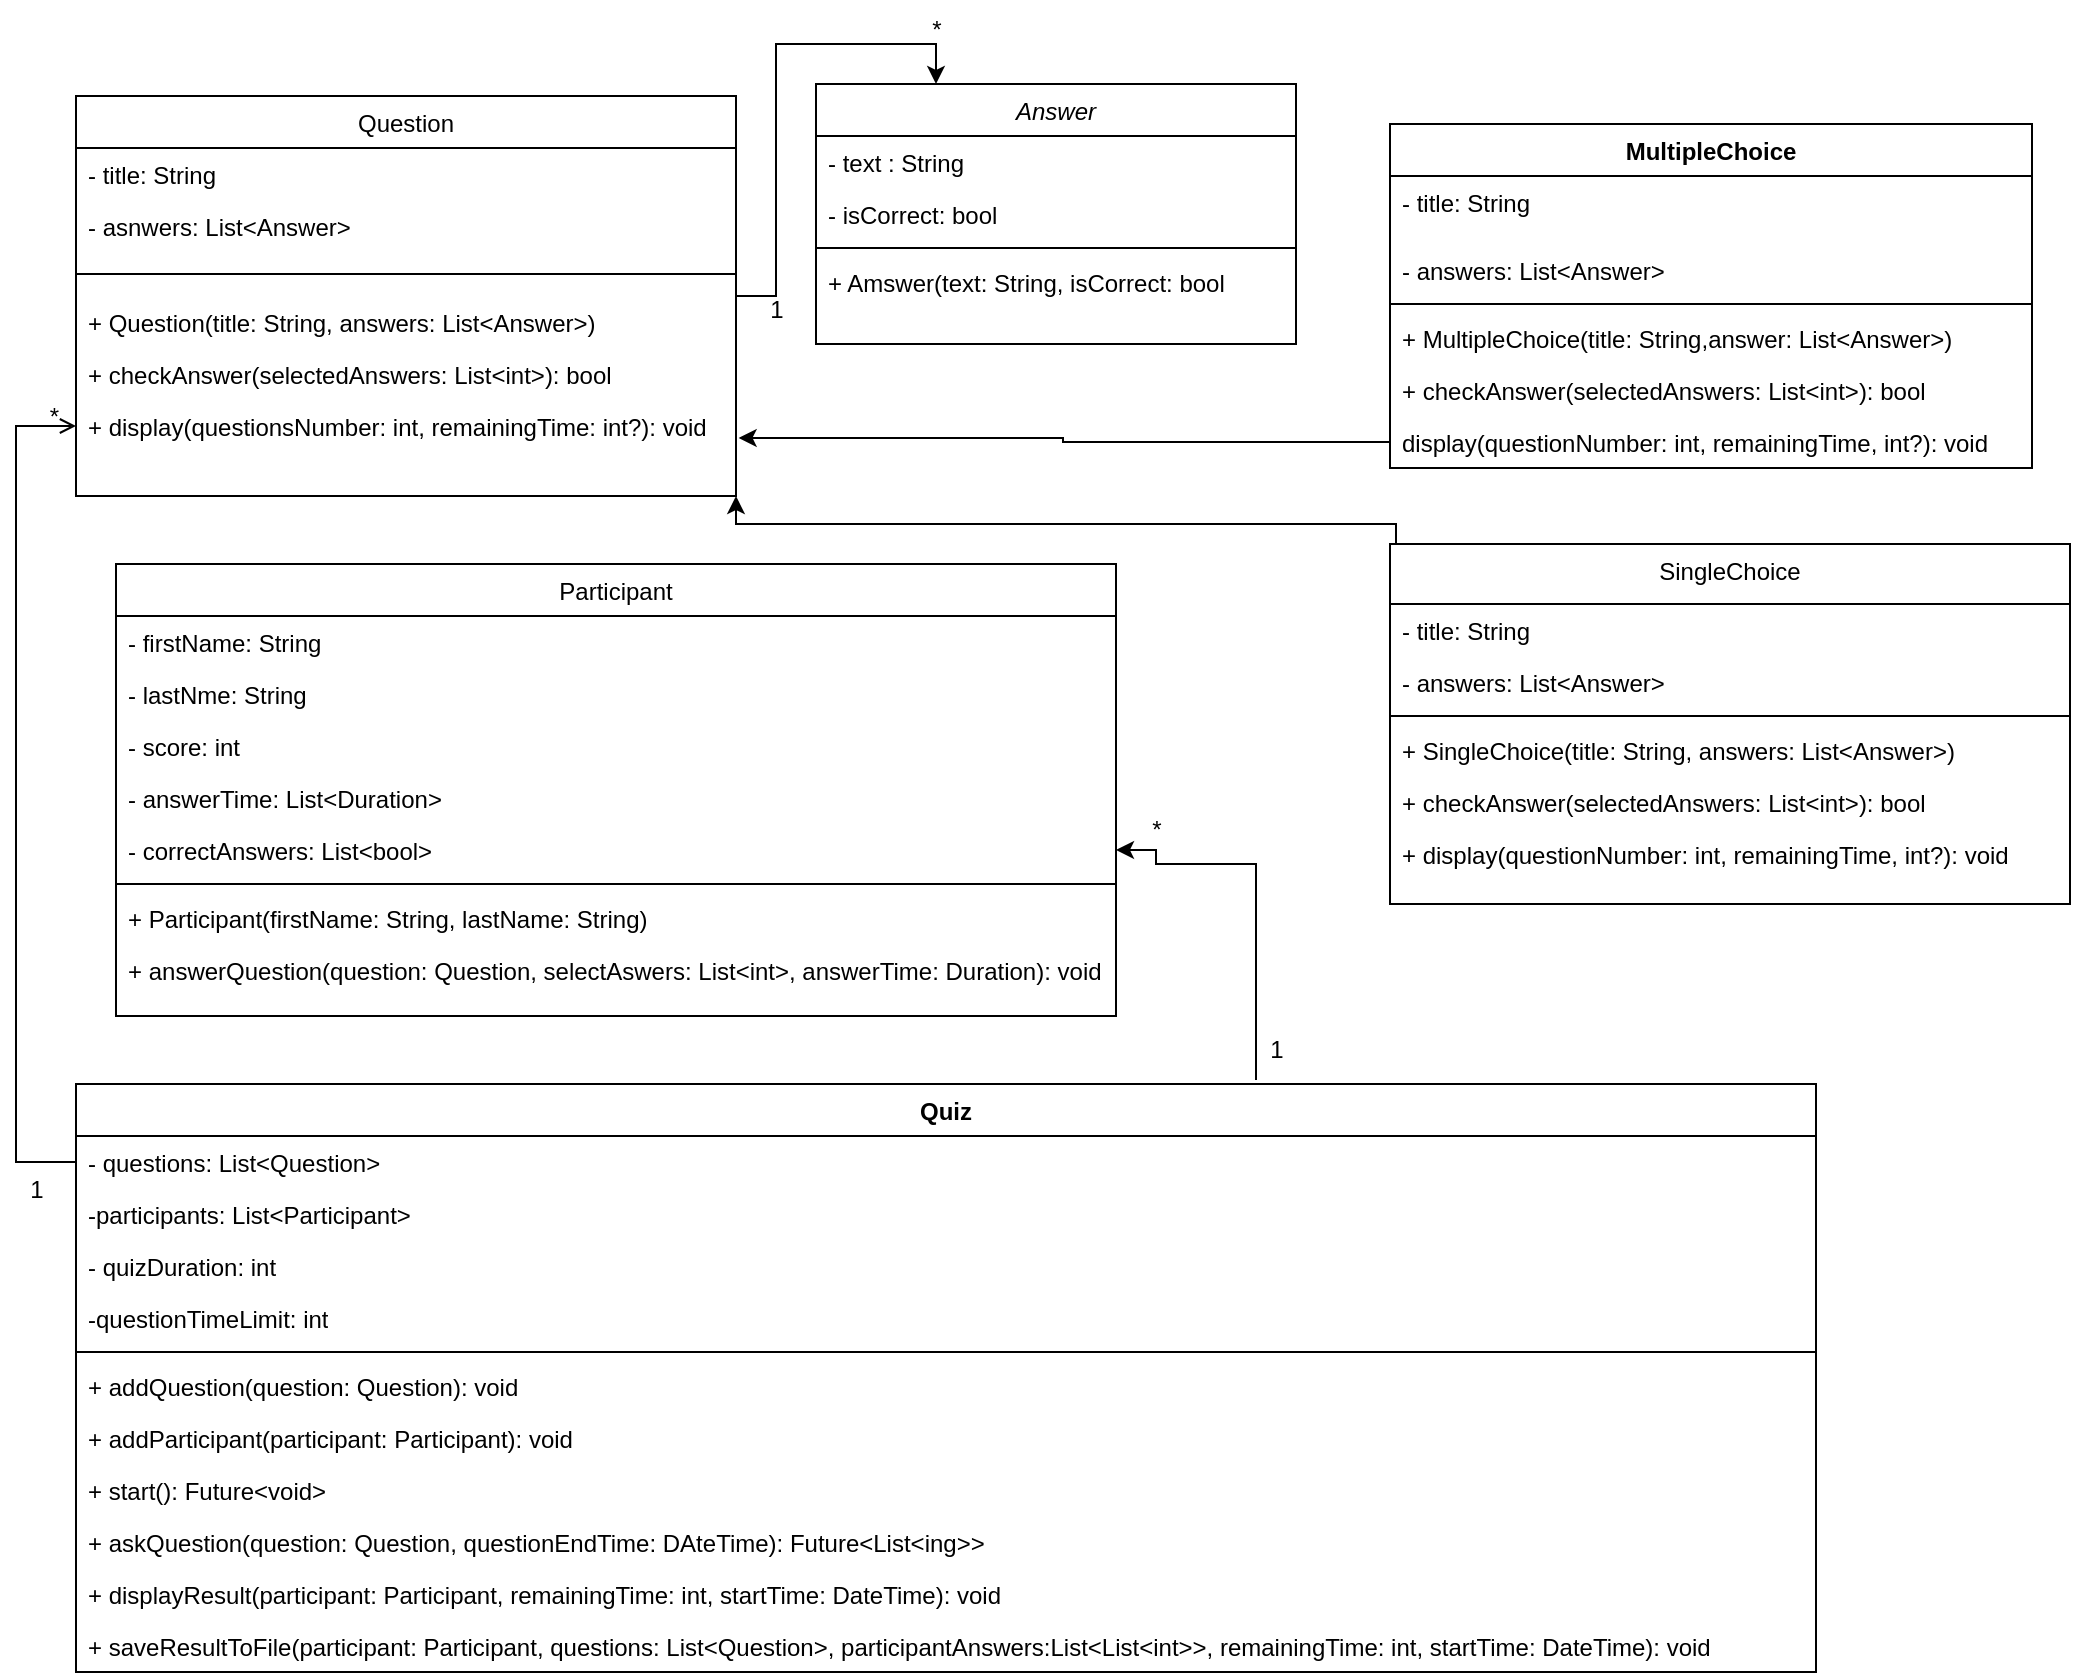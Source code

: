 <mxfile version="24.7.17">
  <diagram id="C5RBs43oDa-KdzZeNtuy" name="Page-1">
    <mxGraphModel dx="1803" dy="1040" grid="1" gridSize="10" guides="1" tooltips="1" connect="1" arrows="1" fold="1" page="1" pageScale="1" pageWidth="827" pageHeight="1169" math="0" shadow="0">
      <root>
        <mxCell id="WIyWlLk6GJQsqaUBKTNV-0" />
        <mxCell id="WIyWlLk6GJQsqaUBKTNV-1" parent="WIyWlLk6GJQsqaUBKTNV-0" />
        <mxCell id="zkfFHV4jXpPFQw0GAbJ--0" value="Answer" style="swimlane;fontStyle=2;align=center;verticalAlign=top;childLayout=stackLayout;horizontal=1;startSize=26;horizontalStack=0;resizeParent=1;resizeLast=0;collapsible=1;marginBottom=0;rounded=0;shadow=0;strokeWidth=1;" parent="WIyWlLk6GJQsqaUBKTNV-1" vertex="1">
          <mxGeometry x="540" y="50" width="240" height="130" as="geometry">
            <mxRectangle x="230" y="140" width="160" height="26" as="alternateBounds" />
          </mxGeometry>
        </mxCell>
        <mxCell id="zkfFHV4jXpPFQw0GAbJ--1" value="- text : String" style="text;align=left;verticalAlign=top;spacingLeft=4;spacingRight=4;overflow=hidden;rotatable=0;points=[[0,0.5],[1,0.5]];portConstraint=eastwest;" parent="zkfFHV4jXpPFQw0GAbJ--0" vertex="1">
          <mxGeometry y="26" width="240" height="26" as="geometry" />
        </mxCell>
        <mxCell id="zkfFHV4jXpPFQw0GAbJ--2" value="- isCorrect: bool" style="text;align=left;verticalAlign=top;spacingLeft=4;spacingRight=4;overflow=hidden;rotatable=0;points=[[0,0.5],[1,0.5]];portConstraint=eastwest;rounded=0;shadow=0;html=0;" parent="zkfFHV4jXpPFQw0GAbJ--0" vertex="1">
          <mxGeometry y="52" width="240" height="26" as="geometry" />
        </mxCell>
        <mxCell id="zkfFHV4jXpPFQw0GAbJ--4" value="" style="line;html=1;strokeWidth=1;align=left;verticalAlign=middle;spacingTop=-1;spacingLeft=3;spacingRight=3;rotatable=0;labelPosition=right;points=[];portConstraint=eastwest;" parent="zkfFHV4jXpPFQw0GAbJ--0" vertex="1">
          <mxGeometry y="78" width="240" height="8" as="geometry" />
        </mxCell>
        <mxCell id="zkfFHV4jXpPFQw0GAbJ--5" value="+ Amswer(text: String, isCorrect: bool" style="text;align=left;verticalAlign=top;spacingLeft=4;spacingRight=4;overflow=hidden;rotatable=0;points=[[0,0.5],[1,0.5]];portConstraint=eastwest;" parent="zkfFHV4jXpPFQw0GAbJ--0" vertex="1">
          <mxGeometry y="86" width="240" height="26" as="geometry" />
        </mxCell>
        <mxCell id="kJbKU82Dgfi0kwBJ2Pi1-64" style="edgeStyle=orthogonalEdgeStyle;rounded=0;orthogonalLoop=1;jettySize=auto;html=1;entryX=0.25;entryY=0;entryDx=0;entryDy=0;" edge="1" parent="WIyWlLk6GJQsqaUBKTNV-1" source="zkfFHV4jXpPFQw0GAbJ--6" target="zkfFHV4jXpPFQw0GAbJ--0">
          <mxGeometry relative="1" as="geometry" />
        </mxCell>
        <mxCell id="zkfFHV4jXpPFQw0GAbJ--6" value="Question" style="swimlane;fontStyle=0;align=center;verticalAlign=top;childLayout=stackLayout;horizontal=1;startSize=26;horizontalStack=0;resizeParent=1;resizeLast=0;collapsible=1;marginBottom=0;rounded=0;shadow=0;strokeWidth=1;" parent="WIyWlLk6GJQsqaUBKTNV-1" vertex="1">
          <mxGeometry x="170" y="56" width="330" height="200" as="geometry">
            <mxRectangle x="130" y="380" width="160" height="26" as="alternateBounds" />
          </mxGeometry>
        </mxCell>
        <mxCell id="zkfFHV4jXpPFQw0GAbJ--8" value="- title: String&#xa;" style="text;align=left;verticalAlign=top;spacingLeft=4;spacingRight=4;overflow=hidden;rotatable=0;points=[[0,0.5],[1,0.5]];portConstraint=eastwest;rounded=0;shadow=0;html=0;" parent="zkfFHV4jXpPFQw0GAbJ--6" vertex="1">
          <mxGeometry y="26" width="330" height="26" as="geometry" />
        </mxCell>
        <mxCell id="kJbKU82Dgfi0kwBJ2Pi1-1" value="- asnwers: List&lt;Answer&gt;" style="text;align=left;verticalAlign=top;spacingLeft=4;spacingRight=4;overflow=hidden;rotatable=0;points=[[0,0.5],[1,0.5]];portConstraint=eastwest;rounded=0;shadow=0;html=0;" vertex="1" parent="zkfFHV4jXpPFQw0GAbJ--6">
          <mxGeometry y="52" width="330" height="26" as="geometry" />
        </mxCell>
        <mxCell id="zkfFHV4jXpPFQw0GAbJ--9" value="" style="line;html=1;strokeWidth=1;align=left;verticalAlign=middle;spacingTop=-1;spacingLeft=3;spacingRight=3;rotatable=0;labelPosition=right;points=[];portConstraint=eastwest;" parent="zkfFHV4jXpPFQw0GAbJ--6" vertex="1">
          <mxGeometry y="78" width="330" height="22" as="geometry" />
        </mxCell>
        <mxCell id="kJbKU82Dgfi0kwBJ2Pi1-2" value="+ Question(title: String, answers: List&lt;Answer&gt;)" style="text;align=left;verticalAlign=top;spacingLeft=4;spacingRight=4;overflow=hidden;rotatable=0;points=[[0,0.5],[1,0.5]];portConstraint=eastwest;rounded=0;shadow=0;html=0;" vertex="1" parent="zkfFHV4jXpPFQw0GAbJ--6">
          <mxGeometry y="100" width="330" height="26" as="geometry" />
        </mxCell>
        <mxCell id="kJbKU82Dgfi0kwBJ2Pi1-7" value="+ checkAnswer(selectedAnswers: List&lt;int&gt;): bool" style="text;align=left;verticalAlign=top;spacingLeft=4;spacingRight=4;overflow=hidden;rotatable=0;points=[[0,0.5],[1,0.5]];portConstraint=eastwest;rounded=0;shadow=0;html=0;" vertex="1" parent="zkfFHV4jXpPFQw0GAbJ--6">
          <mxGeometry y="126" width="330" height="26" as="geometry" />
        </mxCell>
        <mxCell id="kJbKU82Dgfi0kwBJ2Pi1-8" value="+ display(questionsNumber: int, remainingTime: int?): void" style="text;align=left;verticalAlign=top;spacingLeft=4;spacingRight=4;overflow=hidden;rotatable=0;points=[[0,0.5],[1,0.5]];portConstraint=eastwest;rounded=0;shadow=0;html=0;" vertex="1" parent="zkfFHV4jXpPFQw0GAbJ--6">
          <mxGeometry y="152" width="330" height="26" as="geometry" />
        </mxCell>
        <mxCell id="zkfFHV4jXpPFQw0GAbJ--13" value="SingleChoice" style="swimlane;fontStyle=0;align=center;verticalAlign=top;childLayout=stackLayout;horizontal=1;startSize=30;horizontalStack=0;resizeParent=1;resizeLast=0;collapsible=1;marginBottom=0;rounded=0;shadow=0;strokeWidth=1;" parent="WIyWlLk6GJQsqaUBKTNV-1" vertex="1">
          <mxGeometry x="827" y="280" width="340" height="180" as="geometry">
            <mxRectangle x="340" y="380" width="170" height="26" as="alternateBounds" />
          </mxGeometry>
        </mxCell>
        <mxCell id="zkfFHV4jXpPFQw0GAbJ--14" value="- title: String" style="text;align=left;verticalAlign=top;spacingLeft=4;spacingRight=4;overflow=hidden;rotatable=0;points=[[0,0.5],[1,0.5]];portConstraint=eastwest;" parent="zkfFHV4jXpPFQw0GAbJ--13" vertex="1">
          <mxGeometry y="30" width="340" height="26" as="geometry" />
        </mxCell>
        <mxCell id="kJbKU82Dgfi0kwBJ2Pi1-12" value="- answers: List&lt;Answer&gt;" style="text;align=left;verticalAlign=top;spacingLeft=4;spacingRight=4;overflow=hidden;rotatable=0;points=[[0,0.5],[1,0.5]];portConstraint=eastwest;" vertex="1" parent="zkfFHV4jXpPFQw0GAbJ--13">
          <mxGeometry y="56" width="340" height="26" as="geometry" />
        </mxCell>
        <mxCell id="zkfFHV4jXpPFQw0GAbJ--15" value="" style="line;html=1;strokeWidth=1;align=left;verticalAlign=middle;spacingTop=-1;spacingLeft=3;spacingRight=3;rotatable=0;labelPosition=right;points=[];portConstraint=eastwest;" parent="zkfFHV4jXpPFQw0GAbJ--13" vertex="1">
          <mxGeometry y="82" width="340" height="8" as="geometry" />
        </mxCell>
        <mxCell id="kJbKU82Dgfi0kwBJ2Pi1-15" value="+ SingleChoice(title: String, answers: List&lt;Answer&gt;)" style="text;align=left;verticalAlign=top;spacingLeft=4;spacingRight=4;overflow=hidden;rotatable=0;points=[[0,0.5],[1,0.5]];portConstraint=eastwest;" vertex="1" parent="zkfFHV4jXpPFQw0GAbJ--13">
          <mxGeometry y="90" width="340" height="26" as="geometry" />
        </mxCell>
        <mxCell id="kJbKU82Dgfi0kwBJ2Pi1-16" value="+ checkAnswer(selectedAnswers: List&lt;int&gt;): bool" style="text;align=left;verticalAlign=top;spacingLeft=4;spacingRight=4;overflow=hidden;rotatable=0;points=[[0,0.5],[1,0.5]];portConstraint=eastwest;" vertex="1" parent="zkfFHV4jXpPFQw0GAbJ--13">
          <mxGeometry y="116" width="340" height="26" as="geometry" />
        </mxCell>
        <mxCell id="kJbKU82Dgfi0kwBJ2Pi1-17" value="+ display(questionNumber: int, remainingTime, int?): void" style="text;align=left;verticalAlign=top;spacingLeft=4;spacingRight=4;overflow=hidden;rotatable=0;points=[[0,0.5],[1,0.5]];portConstraint=eastwest;" vertex="1" parent="zkfFHV4jXpPFQw0GAbJ--13">
          <mxGeometry y="142" width="340" height="26" as="geometry" />
        </mxCell>
        <mxCell id="zkfFHV4jXpPFQw0GAbJ--17" value="Participant" style="swimlane;fontStyle=0;align=center;verticalAlign=top;childLayout=stackLayout;horizontal=1;startSize=26;horizontalStack=0;resizeParent=1;resizeLast=0;collapsible=1;marginBottom=0;rounded=0;shadow=0;strokeWidth=1;" parent="WIyWlLk6GJQsqaUBKTNV-1" vertex="1">
          <mxGeometry x="190" y="290" width="500" height="226" as="geometry">
            <mxRectangle x="550" y="140" width="160" height="26" as="alternateBounds" />
          </mxGeometry>
        </mxCell>
        <mxCell id="zkfFHV4jXpPFQw0GAbJ--18" value="- firstName: String " style="text;align=left;verticalAlign=top;spacingLeft=4;spacingRight=4;overflow=hidden;rotatable=0;points=[[0,0.5],[1,0.5]];portConstraint=eastwest;" parent="zkfFHV4jXpPFQw0GAbJ--17" vertex="1">
          <mxGeometry y="26" width="500" height="26" as="geometry" />
        </mxCell>
        <mxCell id="zkfFHV4jXpPFQw0GAbJ--19" value="- lastNme: String" style="text;align=left;verticalAlign=top;spacingLeft=4;spacingRight=4;overflow=hidden;rotatable=0;points=[[0,0.5],[1,0.5]];portConstraint=eastwest;rounded=0;shadow=0;html=0;" parent="zkfFHV4jXpPFQw0GAbJ--17" vertex="1">
          <mxGeometry y="52" width="500" height="26" as="geometry" />
        </mxCell>
        <mxCell id="zkfFHV4jXpPFQw0GAbJ--20" value="- score: int " style="text;align=left;verticalAlign=top;spacingLeft=4;spacingRight=4;overflow=hidden;rotatable=0;points=[[0,0.5],[1,0.5]];portConstraint=eastwest;rounded=0;shadow=0;html=0;" parent="zkfFHV4jXpPFQw0GAbJ--17" vertex="1">
          <mxGeometry y="78" width="500" height="26" as="geometry" />
        </mxCell>
        <mxCell id="zkfFHV4jXpPFQw0GAbJ--21" value="- answerTime: List&lt;Duration&gt;&#xa;" style="text;align=left;verticalAlign=top;spacingLeft=4;spacingRight=4;overflow=hidden;rotatable=0;points=[[0,0.5],[1,0.5]];portConstraint=eastwest;rounded=0;shadow=0;html=0;" parent="zkfFHV4jXpPFQw0GAbJ--17" vertex="1">
          <mxGeometry y="104" width="500" height="26" as="geometry" />
        </mxCell>
        <mxCell id="zkfFHV4jXpPFQw0GAbJ--22" value="- correctAnswers: List&lt;bool&gt;" style="text;align=left;verticalAlign=top;spacingLeft=4;spacingRight=4;overflow=hidden;rotatable=0;points=[[0,0.5],[1,0.5]];portConstraint=eastwest;rounded=0;shadow=0;html=0;" parent="zkfFHV4jXpPFQw0GAbJ--17" vertex="1">
          <mxGeometry y="130" width="500" height="26" as="geometry" />
        </mxCell>
        <mxCell id="zkfFHV4jXpPFQw0GAbJ--23" value="" style="line;html=1;strokeWidth=1;align=left;verticalAlign=middle;spacingTop=-1;spacingLeft=3;spacingRight=3;rotatable=0;labelPosition=right;points=[];portConstraint=eastwest;" parent="zkfFHV4jXpPFQw0GAbJ--17" vertex="1">
          <mxGeometry y="156" width="500" height="8" as="geometry" />
        </mxCell>
        <mxCell id="zkfFHV4jXpPFQw0GAbJ--24" value="+ Participant(firstName: String, lastName: String)" style="text;align=left;verticalAlign=top;spacingLeft=4;spacingRight=4;overflow=hidden;rotatable=0;points=[[0,0.5],[1,0.5]];portConstraint=eastwest;" parent="zkfFHV4jXpPFQw0GAbJ--17" vertex="1">
          <mxGeometry y="164" width="500" height="26" as="geometry" />
        </mxCell>
        <mxCell id="zkfFHV4jXpPFQw0GAbJ--25" value="+ answerQuestion(question: Question, selectAswers: List&lt;int&gt;, answerTime: Duration): void" style="text;align=left;verticalAlign=top;spacingLeft=4;spacingRight=4;overflow=hidden;rotatable=0;points=[[0,0.5],[1,0.5]];portConstraint=eastwest;" parent="zkfFHV4jXpPFQw0GAbJ--17" vertex="1">
          <mxGeometry y="190" width="500" height="26" as="geometry" />
        </mxCell>
        <mxCell id="kJbKU82Dgfi0kwBJ2Pi1-26" value="MultipleChoice" style="swimlane;fontStyle=1;align=center;verticalAlign=top;childLayout=stackLayout;horizontal=1;startSize=26;horizontalStack=0;resizeParent=1;resizeParentMax=0;resizeLast=0;collapsible=1;marginBottom=0;whiteSpace=wrap;html=1;" vertex="1" parent="WIyWlLk6GJQsqaUBKTNV-1">
          <mxGeometry x="827" y="70" width="321" height="172" as="geometry" />
        </mxCell>
        <mxCell id="kJbKU82Dgfi0kwBJ2Pi1-27" value="- title: String" style="text;strokeColor=none;fillColor=none;align=left;verticalAlign=top;spacingLeft=4;spacingRight=4;overflow=hidden;rotatable=0;points=[[0,0.5],[1,0.5]];portConstraint=eastwest;whiteSpace=wrap;html=1;" vertex="1" parent="kJbKU82Dgfi0kwBJ2Pi1-26">
          <mxGeometry y="26" width="321" height="34" as="geometry" />
        </mxCell>
        <mxCell id="kJbKU82Dgfi0kwBJ2Pi1-29" value="- answers: List&amp;lt;Answer&amp;gt;" style="text;strokeColor=none;fillColor=none;align=left;verticalAlign=top;spacingLeft=4;spacingRight=4;overflow=hidden;rotatable=0;points=[[0,0.5],[1,0.5]];portConstraint=eastwest;whiteSpace=wrap;html=1;" vertex="1" parent="kJbKU82Dgfi0kwBJ2Pi1-26">
          <mxGeometry y="60" width="321" height="26" as="geometry" />
        </mxCell>
        <mxCell id="kJbKU82Dgfi0kwBJ2Pi1-28" value="" style="line;strokeWidth=1;fillColor=none;align=left;verticalAlign=middle;spacingTop=-1;spacingLeft=3;spacingRight=3;rotatable=0;labelPosition=right;points=[];portConstraint=eastwest;strokeColor=inherit;" vertex="1" parent="kJbKU82Dgfi0kwBJ2Pi1-26">
          <mxGeometry y="86" width="321" height="8" as="geometry" />
        </mxCell>
        <mxCell id="kJbKU82Dgfi0kwBJ2Pi1-30" value="+ MultipleChoice(title: String,answer: List&amp;lt;Answer&amp;gt;)" style="text;strokeColor=none;fillColor=none;align=left;verticalAlign=top;spacingLeft=4;spacingRight=4;overflow=hidden;rotatable=0;points=[[0,0.5],[1,0.5]];portConstraint=eastwest;whiteSpace=wrap;html=1;" vertex="1" parent="kJbKU82Dgfi0kwBJ2Pi1-26">
          <mxGeometry y="94" width="321" height="26" as="geometry" />
        </mxCell>
        <mxCell id="kJbKU82Dgfi0kwBJ2Pi1-31" value="&lt;span style=&quot;text-wrap: nowrap;&quot;&gt;+ checkAnswer(selectedAnswers: List&amp;lt;int&amp;gt;): bool&lt;/span&gt;" style="text;strokeColor=none;fillColor=none;align=left;verticalAlign=top;spacingLeft=4;spacingRight=4;overflow=hidden;rotatable=0;points=[[0,0.5],[1,0.5]];portConstraint=eastwest;whiteSpace=wrap;html=1;" vertex="1" parent="kJbKU82Dgfi0kwBJ2Pi1-26">
          <mxGeometry y="120" width="321" height="26" as="geometry" />
        </mxCell>
        <mxCell id="kJbKU82Dgfi0kwBJ2Pi1-32" value="&lt;span style=&quot;text-wrap: nowrap;&quot;&gt;display(questionNumber: int, remainingTime, int?): void&lt;/span&gt;" style="text;strokeColor=none;fillColor=none;align=left;verticalAlign=top;spacingLeft=4;spacingRight=4;overflow=hidden;rotatable=0;points=[[0,0.5],[1,0.5]];portConstraint=eastwest;whiteSpace=wrap;html=1;" vertex="1" parent="kJbKU82Dgfi0kwBJ2Pi1-26">
          <mxGeometry y="146" width="321" height="26" as="geometry" />
        </mxCell>
        <mxCell id="kJbKU82Dgfi0kwBJ2Pi1-53" value="" style="edgeStyle=orthogonalEdgeStyle;rounded=0;orthogonalLoop=1;jettySize=auto;html=1;entryX=1;entryY=0.5;entryDx=0;entryDy=0;" edge="1" parent="WIyWlLk6GJQsqaUBKTNV-1" target="zkfFHV4jXpPFQw0GAbJ--22">
          <mxGeometry relative="1" as="geometry">
            <mxPoint x="760" y="548" as="sourcePoint" />
            <Array as="points">
              <mxPoint x="760" y="440" />
              <mxPoint x="710" y="440" />
              <mxPoint x="710" y="433" />
            </Array>
          </mxGeometry>
        </mxCell>
        <mxCell id="kJbKU82Dgfi0kwBJ2Pi1-35" value="Quiz" style="swimlane;fontStyle=1;align=center;verticalAlign=top;childLayout=stackLayout;horizontal=1;startSize=26;horizontalStack=0;resizeParent=1;resizeParentMax=0;resizeLast=0;collapsible=1;marginBottom=0;whiteSpace=wrap;html=1;" vertex="1" parent="WIyWlLk6GJQsqaUBKTNV-1">
          <mxGeometry x="170" y="550" width="870" height="294" as="geometry" />
        </mxCell>
        <mxCell id="kJbKU82Dgfi0kwBJ2Pi1-36" value="- questions: List&amp;lt;Question&amp;gt;" style="text;strokeColor=none;fillColor=none;align=left;verticalAlign=top;spacingLeft=4;spacingRight=4;overflow=hidden;rotatable=0;points=[[0,0.5],[1,0.5]];portConstraint=eastwest;whiteSpace=wrap;html=1;" vertex="1" parent="kJbKU82Dgfi0kwBJ2Pi1-35">
          <mxGeometry y="26" width="870" height="26" as="geometry" />
        </mxCell>
        <mxCell id="kJbKU82Dgfi0kwBJ2Pi1-38" value="-participants: List&amp;lt;Participant&amp;gt;&lt;div&gt;&lt;br&gt;&lt;/div&gt;" style="text;strokeColor=none;fillColor=none;align=left;verticalAlign=top;spacingLeft=4;spacingRight=4;overflow=hidden;rotatable=0;points=[[0,0.5],[1,0.5]];portConstraint=eastwest;whiteSpace=wrap;html=1;" vertex="1" parent="kJbKU82Dgfi0kwBJ2Pi1-35">
          <mxGeometry y="52" width="870" height="26" as="geometry" />
        </mxCell>
        <mxCell id="kJbKU82Dgfi0kwBJ2Pi1-39" value="- quizDuration: int" style="text;strokeColor=none;fillColor=none;align=left;verticalAlign=top;spacingLeft=4;spacingRight=4;overflow=hidden;rotatable=0;points=[[0,0.5],[1,0.5]];portConstraint=eastwest;whiteSpace=wrap;html=1;" vertex="1" parent="kJbKU82Dgfi0kwBJ2Pi1-35">
          <mxGeometry y="78" width="870" height="26" as="geometry" />
        </mxCell>
        <mxCell id="kJbKU82Dgfi0kwBJ2Pi1-40" value="-questionTimeLimit: int" style="text;strokeColor=none;fillColor=none;align=left;verticalAlign=top;spacingLeft=4;spacingRight=4;overflow=hidden;rotatable=0;points=[[0,0.5],[1,0.5]];portConstraint=eastwest;whiteSpace=wrap;html=1;" vertex="1" parent="kJbKU82Dgfi0kwBJ2Pi1-35">
          <mxGeometry y="104" width="870" height="26" as="geometry" />
        </mxCell>
        <mxCell id="kJbKU82Dgfi0kwBJ2Pi1-37" value="" style="line;strokeWidth=1;fillColor=none;align=left;verticalAlign=middle;spacingTop=-1;spacingLeft=3;spacingRight=3;rotatable=0;labelPosition=right;points=[];portConstraint=eastwest;strokeColor=inherit;" vertex="1" parent="kJbKU82Dgfi0kwBJ2Pi1-35">
          <mxGeometry y="130" width="870" height="8" as="geometry" />
        </mxCell>
        <mxCell id="kJbKU82Dgfi0kwBJ2Pi1-41" value="+ addQuestion(question: Question): void" style="text;strokeColor=none;fillColor=none;align=left;verticalAlign=top;spacingLeft=4;spacingRight=4;overflow=hidden;rotatable=0;points=[[0,0.5],[1,0.5]];portConstraint=eastwest;whiteSpace=wrap;html=1;" vertex="1" parent="kJbKU82Dgfi0kwBJ2Pi1-35">
          <mxGeometry y="138" width="870" height="26" as="geometry" />
        </mxCell>
        <mxCell id="kJbKU82Dgfi0kwBJ2Pi1-42" value="+ addParticipant(participant: Participant): void&lt;div&gt;&lt;br&gt;&lt;/div&gt;" style="text;strokeColor=none;fillColor=none;align=left;verticalAlign=top;spacingLeft=4;spacingRight=4;overflow=hidden;rotatable=0;points=[[0,0.5],[1,0.5]];portConstraint=eastwest;whiteSpace=wrap;html=1;" vertex="1" parent="kJbKU82Dgfi0kwBJ2Pi1-35">
          <mxGeometry y="164" width="870" height="26" as="geometry" />
        </mxCell>
        <mxCell id="kJbKU82Dgfi0kwBJ2Pi1-43" value="+ start(): Future&amp;lt;void&amp;gt;&lt;div&gt;&lt;br&gt;&lt;/div&gt;" style="text;strokeColor=none;fillColor=none;align=left;verticalAlign=top;spacingLeft=4;spacingRight=4;overflow=hidden;rotatable=0;points=[[0,0.5],[1,0.5]];portConstraint=eastwest;whiteSpace=wrap;html=1;" vertex="1" parent="kJbKU82Dgfi0kwBJ2Pi1-35">
          <mxGeometry y="190" width="870" height="26" as="geometry" />
        </mxCell>
        <mxCell id="kJbKU82Dgfi0kwBJ2Pi1-44" value="&lt;div&gt;+ askQuestion(question: Question, questionEndTime: DAteTime): Future&amp;lt;List&amp;lt;ing&amp;gt;&amp;gt;&lt;/div&gt;" style="text;strokeColor=none;fillColor=none;align=left;verticalAlign=top;spacingLeft=4;spacingRight=4;overflow=hidden;rotatable=0;points=[[0,0.5],[1,0.5]];portConstraint=eastwest;whiteSpace=wrap;html=1;" vertex="1" parent="kJbKU82Dgfi0kwBJ2Pi1-35">
          <mxGeometry y="216" width="870" height="26" as="geometry" />
        </mxCell>
        <mxCell id="kJbKU82Dgfi0kwBJ2Pi1-45" value="&lt;div&gt;+ displayResult(participant: Participant, remainingTime: int, startTime: DateTime): void&lt;/div&gt;" style="text;strokeColor=none;fillColor=none;align=left;verticalAlign=top;spacingLeft=4;spacingRight=4;overflow=hidden;rotatable=0;points=[[0,0.5],[1,0.5]];portConstraint=eastwest;whiteSpace=wrap;html=1;" vertex="1" parent="kJbKU82Dgfi0kwBJ2Pi1-35">
          <mxGeometry y="242" width="870" height="26" as="geometry" />
        </mxCell>
        <mxCell id="kJbKU82Dgfi0kwBJ2Pi1-46" value="+ saveResultToFile(participant: Participant, questions: List&amp;lt;Question&amp;gt;, participantAnswers:List&amp;lt;List&amp;lt;int&amp;gt;&amp;gt;, remainingTime: int, startTime: DateTime): void" style="text;strokeColor=none;fillColor=none;align=left;verticalAlign=top;spacingLeft=4;spacingRight=4;overflow=hidden;rotatable=0;points=[[0,0.5],[1,0.5]];portConstraint=eastwest;whiteSpace=wrap;html=1;" vertex="1" parent="kJbKU82Dgfi0kwBJ2Pi1-35">
          <mxGeometry y="268" width="870" height="26" as="geometry" />
        </mxCell>
        <mxCell id="kJbKU82Dgfi0kwBJ2Pi1-50" value="" style="endArrow=open;shadow=0;strokeWidth=1;rounded=0;curved=0;endFill=1;edgeStyle=elbowEdgeStyle;elbow=vertical;exitX=0;exitY=0.5;exitDx=0;exitDy=0;entryX=0;entryY=0.5;entryDx=0;entryDy=0;" edge="1" parent="WIyWlLk6GJQsqaUBKTNV-1" source="kJbKU82Dgfi0kwBJ2Pi1-36" target="kJbKU82Dgfi0kwBJ2Pi1-8">
          <mxGeometry x="0.5" y="41" relative="1" as="geometry">
            <mxPoint x="700" y="210" as="sourcePoint" />
            <mxPoint x="450" y="300" as="targetPoint" />
            <mxPoint x="-40" y="32" as="offset" />
            <Array as="points">
              <mxPoint x="140" y="405" />
            </Array>
          </mxGeometry>
        </mxCell>
        <mxCell id="kJbKU82Dgfi0kwBJ2Pi1-52" value="*" style="resizable=0;align=right;verticalAlign=bottom;labelBackgroundColor=none;fontSize=12;" connectable="0" vertex="1" parent="kJbKU82Dgfi0kwBJ2Pi1-50">
          <mxGeometry x="1" relative="1" as="geometry">
            <mxPoint x="-7" y="4" as="offset" />
          </mxGeometry>
        </mxCell>
        <mxCell id="kJbKU82Dgfi0kwBJ2Pi1-57" style="edgeStyle=orthogonalEdgeStyle;rounded=0;orthogonalLoop=1;jettySize=auto;html=1;entryX=1.004;entryY=0.729;entryDx=0;entryDy=0;entryPerimeter=0;" edge="1" parent="WIyWlLk6GJQsqaUBKTNV-1" source="kJbKU82Dgfi0kwBJ2Pi1-32" target="kJbKU82Dgfi0kwBJ2Pi1-8">
          <mxGeometry relative="1" as="geometry" />
        </mxCell>
        <mxCell id="kJbKU82Dgfi0kwBJ2Pi1-58" style="edgeStyle=orthogonalEdgeStyle;rounded=0;orthogonalLoop=1;jettySize=auto;html=1;entryX=1;entryY=1;entryDx=0;entryDy=0;" edge="1" parent="WIyWlLk6GJQsqaUBKTNV-1" target="zkfFHV4jXpPFQw0GAbJ--6">
          <mxGeometry relative="1" as="geometry">
            <mxPoint x="830" y="280" as="sourcePoint" />
            <Array as="points">
              <mxPoint x="830" y="270" />
              <mxPoint x="500" y="270" />
            </Array>
          </mxGeometry>
        </mxCell>
        <mxCell id="kJbKU82Dgfi0kwBJ2Pi1-59" value="1" style="text;html=1;align=center;verticalAlign=middle;resizable=0;points=[];autosize=1;strokeColor=none;fillColor=none;" vertex="1" parent="WIyWlLk6GJQsqaUBKTNV-1">
          <mxGeometry x="135" y="588" width="30" height="30" as="geometry" />
        </mxCell>
        <mxCell id="kJbKU82Dgfi0kwBJ2Pi1-60" value="1" style="text;html=1;align=center;verticalAlign=middle;resizable=0;points=[];autosize=1;strokeColor=none;fillColor=none;" vertex="1" parent="WIyWlLk6GJQsqaUBKTNV-1">
          <mxGeometry x="755" y="518" width="30" height="30" as="geometry" />
        </mxCell>
        <mxCell id="kJbKU82Dgfi0kwBJ2Pi1-61" value="*" style="text;html=1;align=center;verticalAlign=middle;resizable=0;points=[];autosize=1;strokeColor=none;fillColor=none;" vertex="1" parent="WIyWlLk6GJQsqaUBKTNV-1">
          <mxGeometry x="695" y="408" width="30" height="30" as="geometry" />
        </mxCell>
        <mxCell id="kJbKU82Dgfi0kwBJ2Pi1-67" value="1" style="text;html=1;align=center;verticalAlign=middle;resizable=0;points=[];autosize=1;strokeColor=none;fillColor=none;" vertex="1" parent="WIyWlLk6GJQsqaUBKTNV-1">
          <mxGeometry x="505" y="148" width="30" height="30" as="geometry" />
        </mxCell>
        <mxCell id="kJbKU82Dgfi0kwBJ2Pi1-68" value="*" style="text;html=1;align=center;verticalAlign=middle;resizable=0;points=[];autosize=1;strokeColor=none;fillColor=none;" vertex="1" parent="WIyWlLk6GJQsqaUBKTNV-1">
          <mxGeometry x="585" y="8" width="30" height="30" as="geometry" />
        </mxCell>
      </root>
    </mxGraphModel>
  </diagram>
</mxfile>
